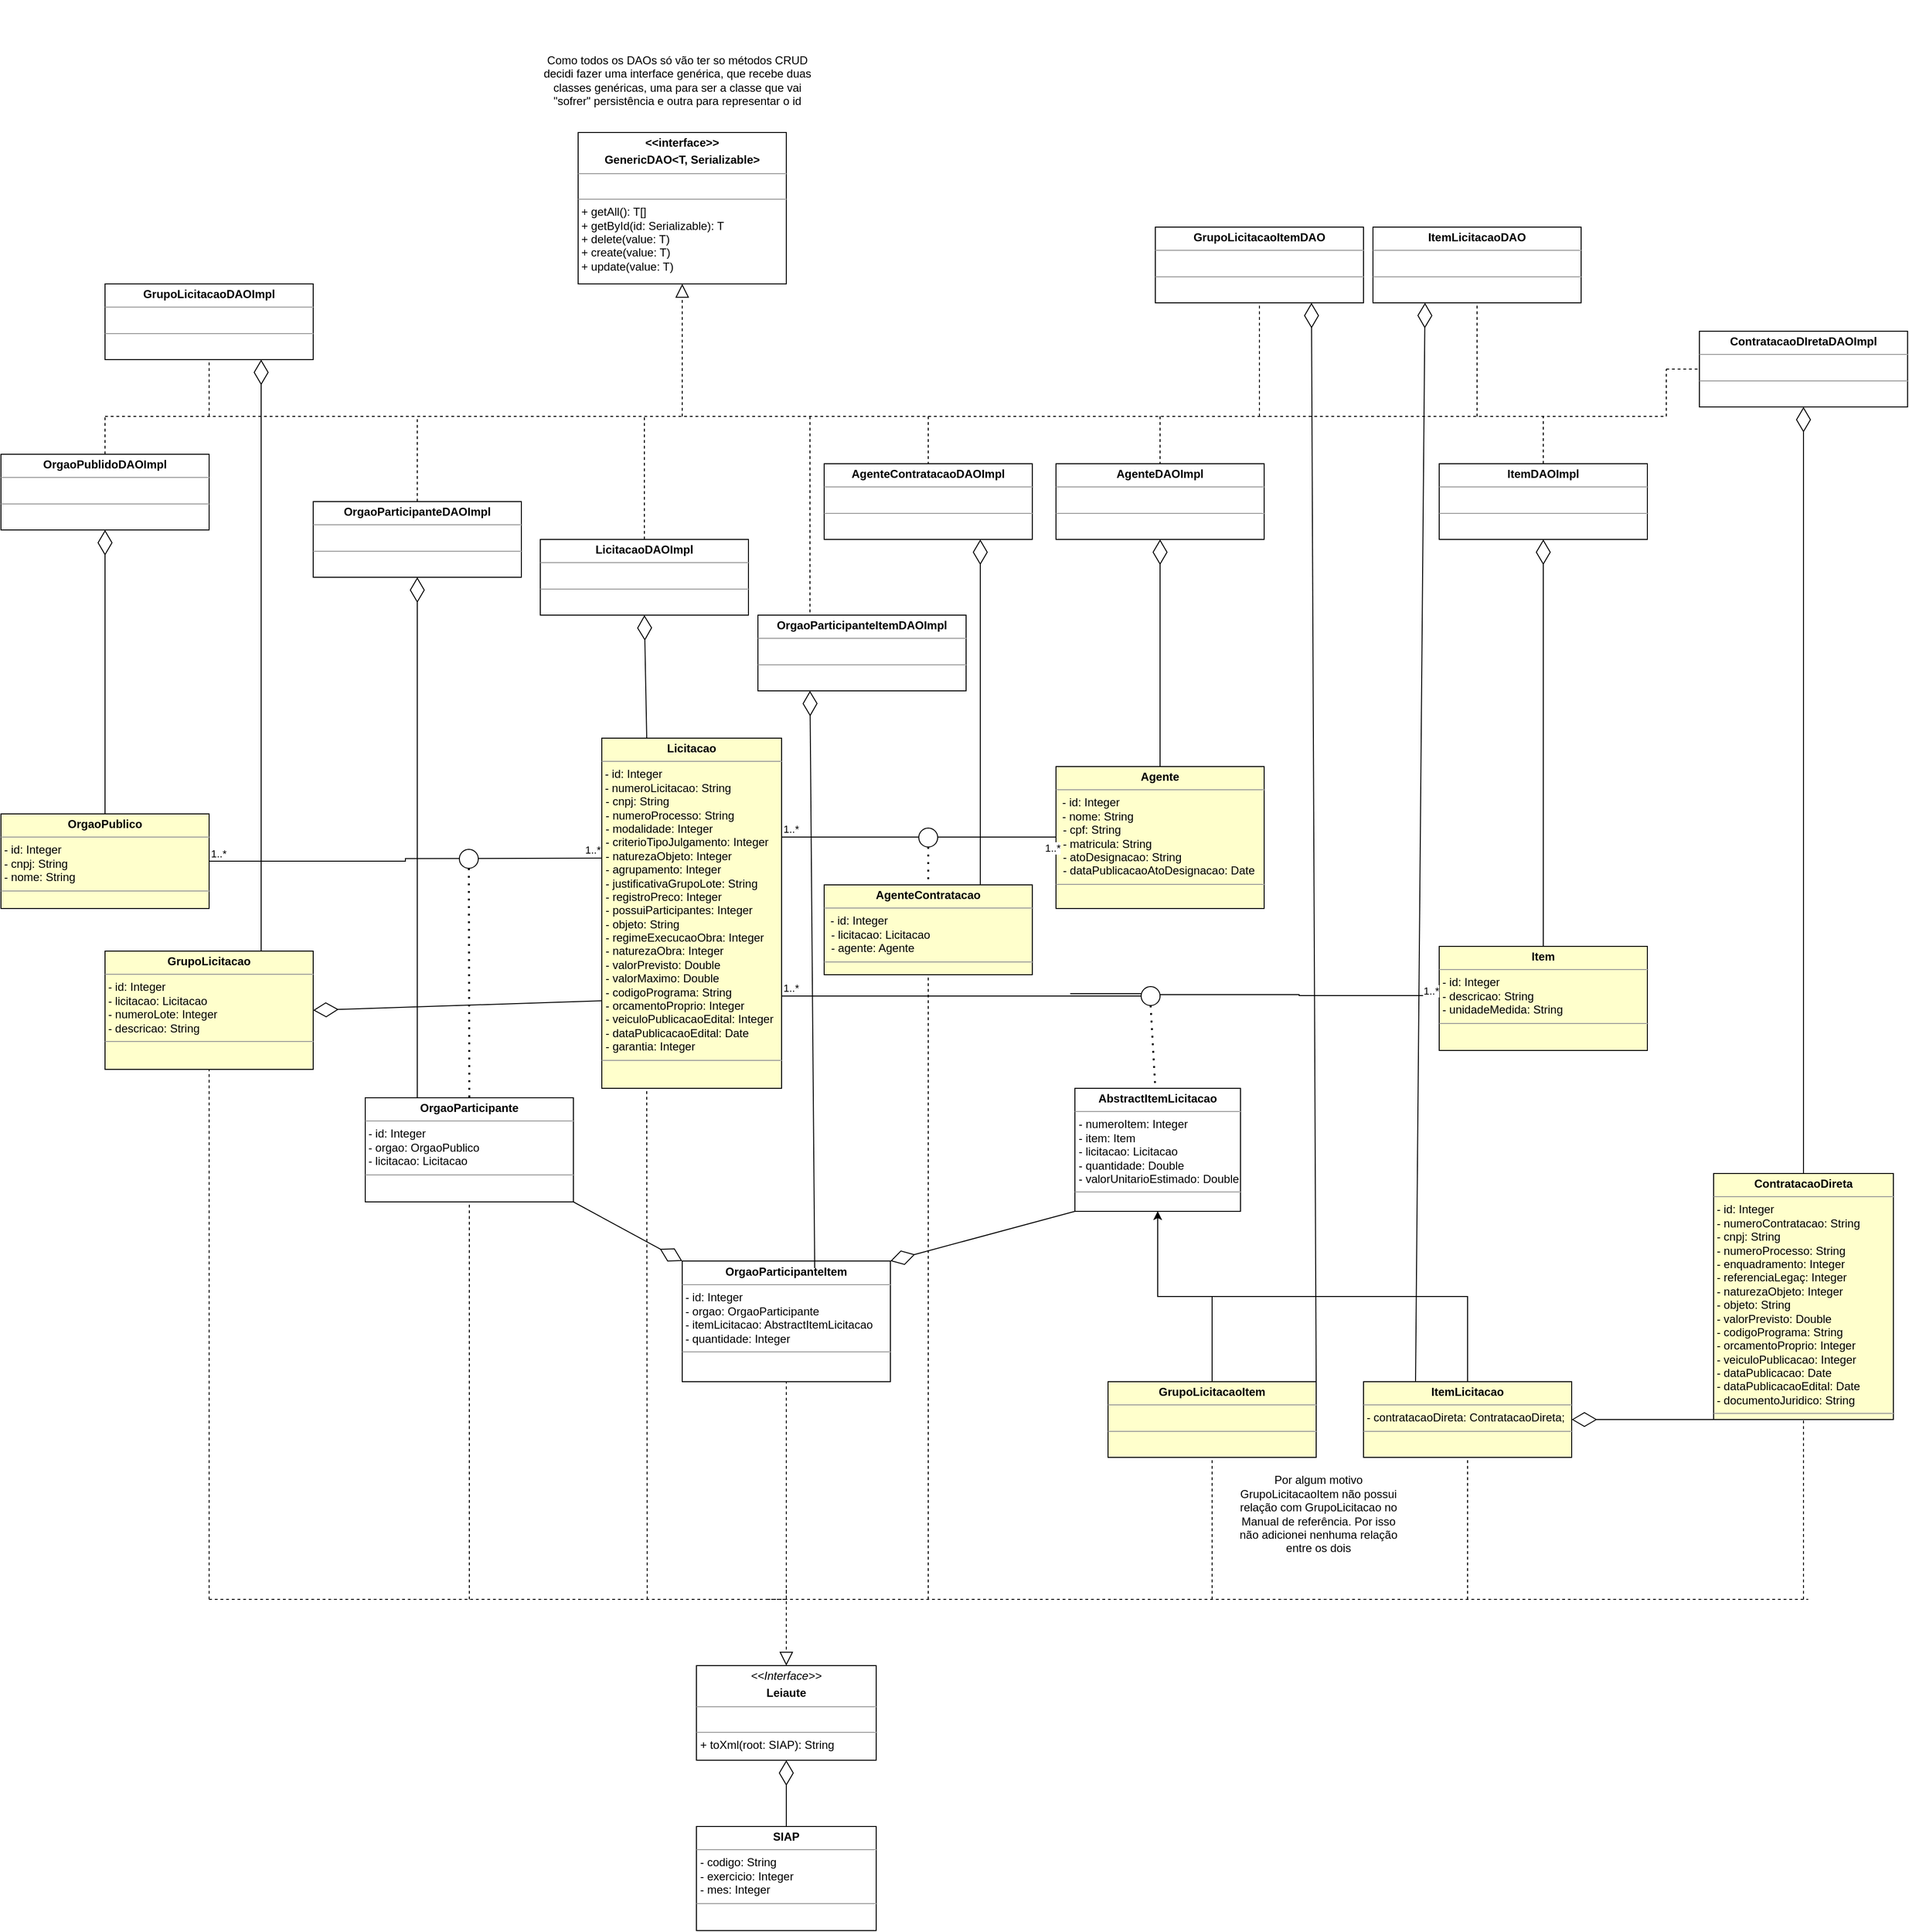 <mxfile version="22.0.0" type="github">
  <diagram id="C5RBs43oDa-KdzZeNtuy" name="Page-1">
    <mxGraphModel dx="1780" dy="660" grid="1" gridSize="10" guides="1" tooltips="1" connect="1" arrows="1" fold="1" page="1" pageScale="1" pageWidth="2339" pageHeight="3300" math="0" shadow="0">
      <root>
        <mxCell id="WIyWlLk6GJQsqaUBKTNV-0" />
        <mxCell id="WIyWlLk6GJQsqaUBKTNV-1" parent="WIyWlLk6GJQsqaUBKTNV-0" />
        <mxCell id="pMRX2iktSqoQI3OCFCf_-0" value="&lt;p style=&quot;margin:0px;margin-top:4px;text-align:center;&quot;&gt;&lt;b&gt;Licitacao&lt;/b&gt;&lt;/p&gt;&lt;hr size=&quot;1&quot;&gt;&lt;div&gt;&lt;div&gt;&amp;nbsp;- id: Integer&lt;br&gt;&lt;/div&gt;&lt;/div&gt;&lt;div&gt;&amp;nbsp;- numeroLicitacao: String&lt;/div&gt;&lt;p style=&quot;margin:0px;margin-left:4px;&quot;&gt;- cnpj: String&lt;br&gt;- numeroProcesso: String&lt;br&gt;- modalidade: Integer&lt;br&gt;- criterioTipoJulgamento: Integer&lt;br&gt;- naturezaObjeto: Integer&lt;br&gt;- agrupamento: Integer&lt;br&gt;- justificativaGrupoLote: String&lt;br&gt;- registroPreco: Integer&lt;br&gt;- possuiParticipantes: Integer&lt;br&gt;- objeto: String&lt;br&gt;- regimeExecucaoObra: Integer&lt;br&gt;- naturezaObra: Integer&lt;br&gt;- valorPrevisto: Double&lt;br&gt;- valorMaximo: Double&lt;br&gt;- codigoPrograma: String&lt;br&gt;- orcamentoProprio: Integer&lt;br&gt;- veiculoPublicacaoEdital: Integer&lt;br&gt;- dataPublicacaoEdital: Date&lt;br&gt;- garantia: Integer&lt;/p&gt;&lt;hr size=&quot;1&quot;&gt;&lt;p style=&quot;margin:0px;margin-left:4px;&quot;&gt;&lt;br&gt;&lt;/p&gt;" style="verticalAlign=top;align=left;overflow=fill;fontSize=12;fontFamily=Helvetica;html=1;whiteSpace=wrap;fillColor=#FFFFCC;" parent="WIyWlLk6GJQsqaUBKTNV-1" vertex="1">
          <mxGeometry x="775" y="1910" width="190" height="370" as="geometry" />
        </mxCell>
        <mxCell id="pMRX2iktSqoQI3OCFCf_-1" value="&lt;p style=&quot;margin:0px;margin-top:4px;text-align:center;&quot;&gt;&lt;b&gt;ContratacaoDireta&lt;/b&gt;&lt;/p&gt;&lt;hr size=&quot;1&quot;&gt;&lt;div&gt;&lt;div&gt;&amp;nbsp;- id: Integer &lt;br&gt;&lt;/div&gt;&lt;div&gt;&amp;nbsp;- numeroContratacao: String&lt;/div&gt;&lt;/div&gt;&amp;nbsp;- cnpj: String&lt;br&gt;&amp;nbsp;- numeroProcesso: String&lt;br&gt;&amp;nbsp;- enquadramento: Integer&lt;br&gt;&amp;nbsp;- referenciaLegaç: Integer&lt;br&gt;&amp;nbsp;- naturezaObjeto: Integer&lt;br&gt;&amp;nbsp;- objeto: String&lt;br&gt;&amp;nbsp;- valorPrevisto: Double&lt;br&gt;&amp;nbsp;- codigoPrograma: String&lt;br&gt;&amp;nbsp;- orcamentoProprio: Integer&lt;br&gt;&amp;nbsp;- veiculoPublicacao: Integer&lt;br&gt;&amp;nbsp;- dataPublicacao: Date&lt;br&gt;&amp;nbsp;- dataPublicacaoEdital: Date&lt;br&gt;&amp;nbsp;- documentoJuridico: String&lt;br&gt;&lt;hr size=&quot;1&quot;&gt;&lt;p style=&quot;margin:0px;margin-left:4px;&quot;&gt;&lt;br&gt;&lt;/p&gt;" style="verticalAlign=top;align=left;overflow=fill;fontSize=12;fontFamily=Helvetica;html=1;whiteSpace=wrap;fillColor=#FFFFCC;" parent="WIyWlLk6GJQsqaUBKTNV-1" vertex="1">
          <mxGeometry x="1950" y="2370" width="190" height="260" as="geometry" />
        </mxCell>
        <mxCell id="pMRX2iktSqoQI3OCFCf_-6" value="&lt;p style=&quot;margin:0px;margin-top:4px;text-align:center;&quot;&gt;&lt;b&gt;Agente&lt;/b&gt;&lt;/p&gt;&lt;hr size=&quot;1&quot;&gt;&lt;div&gt;&amp;nbsp; - id: Integer&lt;br&gt;&lt;/div&gt;&amp;nbsp; - nome: String&lt;p style=&quot;margin:0px;margin-left:4px;&quot;&gt;&amp;nbsp;- cpf: String&lt;br&gt;&amp;nbsp;- matricula: String&lt;br&gt;&amp;nbsp;- atoDesignacao: String&lt;br&gt;&amp;nbsp;- dataPublicacaoAtoDesignacao: Date&lt;/p&gt;&lt;hr size=&quot;1&quot;&gt;&lt;p style=&quot;margin:0px;margin-left:4px;&quot;&gt;&lt;br&gt;&lt;/p&gt;" style="verticalAlign=top;align=left;overflow=fill;fontSize=12;fontFamily=Helvetica;html=1;whiteSpace=wrap;fillColor=#FFFFCC;" parent="WIyWlLk6GJQsqaUBKTNV-1" vertex="1">
          <mxGeometry x="1255" y="1940" width="220" height="150" as="geometry" />
        </mxCell>
        <mxCell id="pMRX2iktSqoQI3OCFCf_-7" value="&lt;p style=&quot;margin:0px;margin-top:4px;text-align:center;&quot;&gt;&lt;b&gt;AgenteContratacao&lt;/b&gt;&lt;/p&gt;&lt;hr size=&quot;1&quot;&gt;&lt;div&gt;&amp;nbsp; - id: Integer&lt;br&gt;&lt;/div&gt;&lt;p style=&quot;margin:0px;margin-left:4px;&quot;&gt;&lt;/p&gt;&lt;p style=&quot;margin:0px;margin-left:4px;&quot;&gt;&amp;nbsp;- licitacao: Licitacao&lt;br&gt;&amp;nbsp;- agente: Agente&lt;br&gt;&lt;/p&gt;&lt;hr size=&quot;1&quot;&gt;&lt;p style=&quot;margin:0px;margin-left:4px;&quot;&gt;&lt;br&gt;&lt;/p&gt;" style="verticalAlign=top;align=left;overflow=fill;fontSize=12;fontFamily=Helvetica;html=1;whiteSpace=wrap;fillColor=#FFFFCC;" parent="WIyWlLk6GJQsqaUBKTNV-1" vertex="1">
          <mxGeometry x="1010" y="2065" width="220" height="95" as="geometry" />
        </mxCell>
        <mxCell id="pMRX2iktSqoQI3OCFCf_-8" value="" style="endArrow=none;html=1;edgeStyle=orthogonalEdgeStyle;rounded=0;exitX=1;exitY=0.5;exitDx=0;exitDy=0;entryX=0;entryY=0.5;entryDx=0;entryDy=0;" parent="WIyWlLk6GJQsqaUBKTNV-1" edge="1">
          <mxGeometry relative="1" as="geometry">
            <mxPoint x="965" y="2014.52" as="sourcePoint" />
            <mxPoint x="1255" y="2014.52" as="targetPoint" />
          </mxGeometry>
        </mxCell>
        <mxCell id="pMRX2iktSqoQI3OCFCf_-9" value="&lt;div&gt;1..*&lt;/div&gt;" style="edgeLabel;resizable=0;html=1;align=left;verticalAlign=bottom;" parent="pMRX2iktSqoQI3OCFCf_-8" connectable="0" vertex="1">
          <mxGeometry x="-1" relative="1" as="geometry" />
        </mxCell>
        <mxCell id="pMRX2iktSqoQI3OCFCf_-10" value="&lt;div&gt;1..*&lt;/div&gt;" style="edgeLabel;resizable=0;html=1;align=right;verticalAlign=bottom;" parent="pMRX2iktSqoQI3OCFCf_-8" connectable="0" vertex="1">
          <mxGeometry x="1" relative="1" as="geometry">
            <mxPoint x="5" y="20" as="offset" />
          </mxGeometry>
        </mxCell>
        <mxCell id="pMRX2iktSqoQI3OCFCf_-12" value="" style="ellipse;whiteSpace=wrap;html=1;aspect=fixed;" parent="WIyWlLk6GJQsqaUBKTNV-1" vertex="1">
          <mxGeometry x="1110" y="2005" width="20" height="20" as="geometry" />
        </mxCell>
        <mxCell id="pMRX2iktSqoQI3OCFCf_-15" value="" style="endArrow=none;dashed=1;html=1;dashPattern=1 3;strokeWidth=2;rounded=0;entryX=0.5;entryY=0;entryDx=0;entryDy=0;" parent="WIyWlLk6GJQsqaUBKTNV-1" source="pMRX2iktSqoQI3OCFCf_-12" target="pMRX2iktSqoQI3OCFCf_-7" edge="1">
          <mxGeometry width="50" height="50" relative="1" as="geometry">
            <mxPoint x="1080" y="2135" as="sourcePoint" />
            <mxPoint x="1130" y="2085" as="targetPoint" />
          </mxGeometry>
        </mxCell>
        <mxCell id="pMRX2iktSqoQI3OCFCf_-49" style="edgeStyle=orthogonalEdgeStyle;rounded=0;orthogonalLoop=1;jettySize=auto;html=1;exitX=0.5;exitY=0;exitDx=0;exitDy=0;entryX=0.5;entryY=1;entryDx=0;entryDy=0;" parent="WIyWlLk6GJQsqaUBKTNV-1" source="pMRX2iktSqoQI3OCFCf_-16" target="pMRX2iktSqoQI3OCFCf_-45" edge="1">
          <mxGeometry relative="1" as="geometry" />
        </mxCell>
        <mxCell id="pMRX2iktSqoQI3OCFCf_-16" value="&lt;p style=&quot;margin:0px;margin-top:4px;text-align:center;&quot;&gt;&lt;b&gt;ItemLicitacao&lt;/b&gt;&lt;/p&gt;&lt;hr size=&quot;1&quot;&gt;&amp;nbsp;- contratacaoDireta: ContratacaoDireta;&lt;hr size=&quot;1&quot;&gt;&lt;p style=&quot;margin:0px;margin-left:4px;&quot;&gt;&lt;br&gt;&lt;/p&gt;" style="verticalAlign=top;align=left;overflow=fill;fontSize=12;fontFamily=Helvetica;html=1;whiteSpace=wrap;fillColor=#FFFFCC;" parent="WIyWlLk6GJQsqaUBKTNV-1" vertex="1">
          <mxGeometry x="1580" y="2590" width="220" height="80" as="geometry" />
        </mxCell>
        <mxCell id="pMRX2iktSqoQI3OCFCf_-19" value="&lt;p style=&quot;margin:0px;margin-top:4px;text-align:center;&quot;&gt;&lt;b&gt;GrupoLicitacao&lt;/b&gt;&lt;/p&gt;&lt;hr size=&quot;1&quot;&gt;&lt;div&gt;&lt;div&gt;&amp;nbsp;- id: Integer&lt;br&gt;&lt;/div&gt;&lt;/div&gt;&lt;div&gt;&amp;nbsp;- licitacao: Licitacao&amp;nbsp;&lt;/div&gt;&lt;div&gt;&amp;nbsp;- numeroLote: Integer&amp;nbsp;&amp;nbsp;&lt;/div&gt;&lt;div&gt;&amp;nbsp;- descricao: String&lt;/div&gt;&lt;hr size=&quot;1&quot;&gt;&lt;p style=&quot;margin:0px;margin-left:4px;&quot;&gt;&lt;br&gt;&lt;/p&gt;" style="verticalAlign=top;align=left;overflow=fill;fontSize=12;fontFamily=Helvetica;html=1;whiteSpace=wrap;fillColor=#FFFFCC;" parent="WIyWlLk6GJQsqaUBKTNV-1" vertex="1">
          <mxGeometry x="250" y="2135" width="220" height="125" as="geometry" />
        </mxCell>
        <mxCell id="pMRX2iktSqoQI3OCFCf_-20" value="" style="endArrow=diamondThin;endFill=0;endSize=24;html=1;rounded=0;exitX=0;exitY=0.75;exitDx=0;exitDy=0;entryX=1;entryY=0.5;entryDx=0;entryDy=0;" parent="WIyWlLk6GJQsqaUBKTNV-1" source="pMRX2iktSqoQI3OCFCf_-0" target="pMRX2iktSqoQI3OCFCf_-19" edge="1">
          <mxGeometry width="160" relative="1" as="geometry">
            <mxPoint x="1125" y="2290" as="sourcePoint" />
            <mxPoint x="1290" y="2415" as="targetPoint" />
          </mxGeometry>
        </mxCell>
        <mxCell id="pMRX2iktSqoQI3OCFCf_-51" style="edgeStyle=orthogonalEdgeStyle;rounded=0;orthogonalLoop=1;jettySize=auto;html=1;exitX=0.5;exitY=0;exitDx=0;exitDy=0;entryX=0.5;entryY=1;entryDx=0;entryDy=0;" parent="WIyWlLk6GJQsqaUBKTNV-1" source="pMRX2iktSqoQI3OCFCf_-22" target="pMRX2iktSqoQI3OCFCf_-45" edge="1">
          <mxGeometry relative="1" as="geometry" />
        </mxCell>
        <mxCell id="pMRX2iktSqoQI3OCFCf_-22" value="&lt;p style=&quot;margin:0px;margin-top:4px;text-align:center;&quot;&gt;&lt;b&gt;GrupoLicitacaoItem&lt;/b&gt;&lt;/p&gt;&lt;hr size=&quot;1&quot;&gt;&lt;div&gt;&lt;br&gt;&lt;/div&gt;&lt;hr size=&quot;1&quot;&gt;" style="verticalAlign=top;align=left;overflow=fill;fontSize=12;fontFamily=Helvetica;html=1;whiteSpace=wrap;fillColor=#FFFFCC;" parent="WIyWlLk6GJQsqaUBKTNV-1" vertex="1">
          <mxGeometry x="1310" y="2590" width="220" height="80" as="geometry" />
        </mxCell>
        <mxCell id="pMRX2iktSqoQI3OCFCf_-24" value="&lt;p style=&quot;margin:0px;margin-top:4px;text-align:center;&quot;&gt;&lt;b&gt;Item&lt;/b&gt;&lt;/p&gt;&lt;hr size=&quot;1&quot;&gt;&lt;div&gt;&amp;nbsp;- id: Integer&lt;br&gt;&lt;/div&gt;&lt;div&gt;&amp;nbsp;- descricao: String&lt;/div&gt;&amp;nbsp;- unidadeMedida: String&lt;hr size=&quot;1&quot;&gt;&lt;p style=&quot;margin:0px;margin-left:4px;&quot;&gt;&lt;br&gt;&lt;/p&gt;" style="verticalAlign=top;align=left;overflow=fill;fontSize=12;fontFamily=Helvetica;html=1;whiteSpace=wrap;fillColor=#FFFFCC;" parent="WIyWlLk6GJQsqaUBKTNV-1" vertex="1">
          <mxGeometry x="1660" y="2130" width="220" height="110" as="geometry" />
        </mxCell>
        <mxCell id="pMRX2iktSqoQI3OCFCf_-31" value="&lt;p style=&quot;margin:0px;margin-top:4px;text-align:center;&quot;&gt;&lt;b&gt;OrgaoPublico&lt;/b&gt;&lt;br&gt;&lt;/p&gt;&lt;hr size=&quot;1&quot;&gt;&lt;div&gt;&lt;div&gt;&amp;nbsp;- id: Integer&lt;br&gt;&lt;/div&gt;&lt;/div&gt;&lt;div&gt;&amp;nbsp;- cnpj: String&lt;/div&gt;&lt;div&gt;&amp;nbsp;- nome: String&lt;br&gt;&lt;/div&gt;&lt;hr size=&quot;1&quot;&gt;&lt;p style=&quot;margin:0px;margin-left:4px;&quot;&gt;&lt;br&gt;&lt;/p&gt;" style="verticalAlign=top;align=left;overflow=fill;fontSize=12;fontFamily=Helvetica;html=1;whiteSpace=wrap;fillColor=#FFFFCC;" parent="WIyWlLk6GJQsqaUBKTNV-1" vertex="1">
          <mxGeometry x="140" y="1990" width="220" height="100" as="geometry" />
        </mxCell>
        <mxCell id="pMRX2iktSqoQI3OCFCf_-32" value="" style="endArrow=none;html=1;edgeStyle=orthogonalEdgeStyle;rounded=0;entryX=0.002;entryY=0.198;entryDx=0;entryDy=0;entryPerimeter=0;" parent="WIyWlLk6GJQsqaUBKTNV-1" source="pMRX2iktSqoQI3OCFCf_-31" edge="1">
          <mxGeometry relative="1" as="geometry">
            <mxPoint x="484.48" y="2037.5" as="sourcePoint" />
            <mxPoint x="774.86" y="2036.8" as="targetPoint" />
          </mxGeometry>
        </mxCell>
        <mxCell id="pMRX2iktSqoQI3OCFCf_-33" value="&lt;div&gt;1..*&lt;/div&gt;" style="edgeLabel;resizable=0;html=1;align=left;verticalAlign=bottom;" parent="pMRX2iktSqoQI3OCFCf_-32" connectable="0" vertex="1">
          <mxGeometry x="-1" relative="1" as="geometry" />
        </mxCell>
        <mxCell id="pMRX2iktSqoQI3OCFCf_-34" value="&lt;div&gt;1..*&lt;/div&gt;" style="edgeLabel;resizable=0;html=1;align=right;verticalAlign=bottom;" parent="pMRX2iktSqoQI3OCFCf_-32" connectable="0" vertex="1">
          <mxGeometry x="1" relative="1" as="geometry" />
        </mxCell>
        <mxCell id="pMRX2iktSqoQI3OCFCf_-35" value="" style="ellipse;whiteSpace=wrap;html=1;aspect=fixed;" parent="WIyWlLk6GJQsqaUBKTNV-1" vertex="1">
          <mxGeometry x="624.48" y="2027.5" width="20" height="20" as="geometry" />
        </mxCell>
        <mxCell id="pMRX2iktSqoQI3OCFCf_-36" value="" style="endArrow=none;dashed=1;html=1;dashPattern=1 3;strokeWidth=2;rounded=0;entryX=0.5;entryY=0;entryDx=0;entryDy=0;" parent="WIyWlLk6GJQsqaUBKTNV-1" source="pMRX2iktSqoQI3OCFCf_-35" target="pMRX2iktSqoQI3OCFCf_-37" edge="1">
          <mxGeometry width="50" height="50" relative="1" as="geometry">
            <mxPoint x="595" y="2010" as="sourcePoint" />
            <mxPoint x="635" y="2050" as="targetPoint" />
          </mxGeometry>
        </mxCell>
        <mxCell id="pMRX2iktSqoQI3OCFCf_-37" value="&lt;p style=&quot;margin:0px;margin-top:4px;text-align:center;&quot;&gt;&lt;b&gt;OrgaoParticipante&lt;/b&gt;&lt;br&gt;&lt;/p&gt;&lt;hr size=&quot;1&quot;&gt;&lt;div&gt;&lt;div&gt;&amp;nbsp;- id: Integer&lt;br&gt;&lt;/div&gt;&lt;/div&gt;&lt;div&gt;&amp;nbsp;- orgao: OrgaoPublico&lt;/div&gt;&lt;div&gt;&amp;nbsp;- licitacao: Licitacao&lt;br&gt;&lt;/div&gt;&lt;hr size=&quot;1&quot;&gt;&lt;p style=&quot;margin:0px;margin-left:4px;&quot;&gt;&lt;br&gt;&lt;/p&gt;" style="verticalAlign=top;align=left;overflow=fill;fontSize=12;fontFamily=Helvetica;html=1;whiteSpace=wrap;" parent="WIyWlLk6GJQsqaUBKTNV-1" vertex="1">
          <mxGeometry x="525" y="2290" width="220" height="110" as="geometry" />
        </mxCell>
        <mxCell id="pMRX2iktSqoQI3OCFCf_-38" value="&lt;p style=&quot;margin:0px;margin-top:4px;text-align:center;&quot;&gt;&lt;b&gt;OrgaoParticipanteItem&lt;/b&gt;&lt;br&gt;&lt;/p&gt;&lt;hr size=&quot;1&quot;&gt;&lt;div&gt;&lt;div&gt;&amp;nbsp;- id: Integer&lt;br&gt;&lt;/div&gt;&lt;/div&gt;&lt;div&gt;&amp;nbsp;- orgao: OrgaoParticipante&lt;br&gt;&lt;/div&gt;&lt;div&gt;&amp;nbsp;- itemLicitacao: AbstractItemLicitacao&lt;/div&gt;&lt;div&gt;&amp;nbsp;- quantidade: Integer&lt;br&gt;&lt;/div&gt;&lt;hr size=&quot;1&quot;&gt;&lt;p style=&quot;margin:0px;margin-left:4px;&quot;&gt;&lt;br&gt;&lt;/p&gt;" style="verticalAlign=top;align=left;overflow=fill;fontSize=12;fontFamily=Helvetica;html=1;whiteSpace=wrap;" parent="WIyWlLk6GJQsqaUBKTNV-1" vertex="1">
          <mxGeometry x="860" y="2462.5" width="220" height="127.5" as="geometry" />
        </mxCell>
        <mxCell id="pMRX2iktSqoQI3OCFCf_-45" value="&lt;p style=&quot;margin:0px;margin-top:4px;text-align:center;&quot;&gt;&lt;b&gt;AbstractItemLicitacao&lt;/b&gt;&lt;br&gt;&lt;/p&gt;&lt;hr size=&quot;1&quot;&gt;&lt;p style=&quot;margin:0px;margin-left:4px;&quot;&gt;- numeroItem: Integer&lt;/p&gt;&lt;p style=&quot;margin:0px;margin-left:4px;&quot;&gt;- item: Item&lt;/p&gt;&lt;p style=&quot;margin:0px;margin-left:4px;&quot;&gt;- licitacao: Licitacao&lt;/p&gt;&lt;p style=&quot;margin:0px;margin-left:4px;&quot;&gt;- quantidade: Double&lt;br&gt;&lt;/p&gt;&lt;p style=&quot;margin:0px;margin-left:4px;&quot;&gt;- valorUnitarioEstimado: Double&lt;br&gt;&lt;/p&gt;&lt;hr size=&quot;1&quot;&gt;&lt;p style=&quot;margin:0px;margin-left:4px;&quot;&gt;&lt;br&gt;&lt;/p&gt;" style="verticalAlign=top;align=left;overflow=fill;fontSize=12;fontFamily=Helvetica;html=1;whiteSpace=wrap;" parent="WIyWlLk6GJQsqaUBKTNV-1" vertex="1">
          <mxGeometry x="1275" y="2280" width="175" height="130" as="geometry" />
        </mxCell>
        <mxCell id="pMRX2iktSqoQI3OCFCf_-52" value="" style="endArrow=diamondThin;endFill=0;endSize=24;html=1;rounded=0;exitX=0;exitY=1;exitDx=0;exitDy=0;entryX=1;entryY=0.5;entryDx=0;entryDy=0;" parent="WIyWlLk6GJQsqaUBKTNV-1" source="pMRX2iktSqoQI3OCFCf_-1" target="pMRX2iktSqoQI3OCFCf_-16" edge="1">
          <mxGeometry width="160" relative="1" as="geometry">
            <mxPoint x="975" y="2290" as="sourcePoint" />
            <mxPoint x="1360" y="2390" as="targetPoint" />
          </mxGeometry>
        </mxCell>
        <mxCell id="pMRX2iktSqoQI3OCFCf_-56" value="Por algum motivo GrupoLicitacaoItem não possui relação com GrupoLicitacao no Manual de referência. Por isso não adicionei nenhuma relação entre os dois" style="text;html=1;strokeColor=none;fillColor=none;align=center;verticalAlign=middle;whiteSpace=wrap;rounded=0;" parent="WIyWlLk6GJQsqaUBKTNV-1" vertex="1">
          <mxGeometry x="1440" y="2690" width="185" height="80" as="geometry" />
        </mxCell>
        <mxCell id="pMRX2iktSqoQI3OCFCf_-58" value="" style="endArrow=none;html=1;edgeStyle=orthogonalEdgeStyle;rounded=0;entryX=0;entryY=0.5;entryDx=0;entryDy=0;" parent="WIyWlLk6GJQsqaUBKTNV-1" target="pMRX2iktSqoQI3OCFCf_-24" edge="1">
          <mxGeometry relative="1" as="geometry">
            <mxPoint x="1360" y="2181" as="sourcePoint" />
            <mxPoint x="1655" y="2183.75" as="targetPoint" />
            <Array as="points">
              <mxPoint x="1512" y="2181" />
              <mxPoint x="1512" y="2182" />
            </Array>
          </mxGeometry>
        </mxCell>
        <mxCell id="pMRX2iktSqoQI3OCFCf_-60" value="&lt;div&gt;1..*&lt;/div&gt;" style="edgeLabel;resizable=0;html=1;align=right;verticalAlign=bottom;" parent="pMRX2iktSqoQI3OCFCf_-58" connectable="0" vertex="1">
          <mxGeometry x="1" relative="1" as="geometry" />
        </mxCell>
        <mxCell id="pMRX2iktSqoQI3OCFCf_-62" value="" style="endArrow=none;dashed=1;html=1;dashPattern=1 3;strokeWidth=2;rounded=0;entryX=0.5;entryY=0;entryDx=0;entryDy=0;exitX=0.5;exitY=1;exitDx=0;exitDy=0;" parent="WIyWlLk6GJQsqaUBKTNV-1" source="pMRX2iktSqoQI3OCFCf_-61" edge="1">
          <mxGeometry width="50" height="50" relative="1" as="geometry">
            <mxPoint x="1360" y="2190" as="sourcePoint" />
            <mxPoint x="1360" y="2280" as="targetPoint" />
          </mxGeometry>
        </mxCell>
        <mxCell id="pMRX2iktSqoQI3OCFCf_-63" value="" style="endArrow=none;html=1;edgeStyle=orthogonalEdgeStyle;rounded=0;exitX=1;exitY=0.75;exitDx=0;exitDy=0;" parent="WIyWlLk6GJQsqaUBKTNV-1" edge="1">
          <mxGeometry relative="1" as="geometry">
            <mxPoint x="965" y="2182.48" as="sourcePoint" />
            <mxPoint x="1270" y="2180" as="targetPoint" />
            <Array as="points">
              <mxPoint x="1360" y="2182" />
              <mxPoint x="1360" y="2180" />
            </Array>
          </mxGeometry>
        </mxCell>
        <mxCell id="pMRX2iktSqoQI3OCFCf_-64" value="&lt;div&gt;1..*&lt;/div&gt;" style="edgeLabel;resizable=0;html=1;align=left;verticalAlign=bottom;" parent="pMRX2iktSqoQI3OCFCf_-63" connectable="0" vertex="1">
          <mxGeometry x="-1" relative="1" as="geometry" />
        </mxCell>
        <mxCell id="pMRX2iktSqoQI3OCFCf_-66" value="" style="endArrow=diamondThin;endFill=0;endSize=24;html=1;rounded=0;exitX=0;exitY=1;exitDx=0;exitDy=0;entryX=1;entryY=0;entryDx=0;entryDy=0;" parent="WIyWlLk6GJQsqaUBKTNV-1" source="pMRX2iktSqoQI3OCFCf_-45" target="pMRX2iktSqoQI3OCFCf_-38" edge="1">
          <mxGeometry width="160" relative="1" as="geometry">
            <mxPoint x="1150" y="2425" as="sourcePoint" />
            <mxPoint x="1070" y="2485" as="targetPoint" />
          </mxGeometry>
        </mxCell>
        <mxCell id="pMRX2iktSqoQI3OCFCf_-67" value="" style="endArrow=diamondThin;endFill=0;endSize=24;html=1;rounded=0;exitX=1;exitY=1;exitDx=0;exitDy=0;entryX=0;entryY=0;entryDx=0;entryDy=0;" parent="WIyWlLk6GJQsqaUBKTNV-1" source="pMRX2iktSqoQI3OCFCf_-37" target="pMRX2iktSqoQI3OCFCf_-38" edge="1">
          <mxGeometry width="160" relative="1" as="geometry">
            <mxPoint x="1840" y="2580" as="sourcePoint" />
            <mxPoint x="1760" y="2640" as="targetPoint" />
          </mxGeometry>
        </mxCell>
        <mxCell id="dW7XB2EOjEEVIKZ2SlPr-0" value="&lt;p style=&quot;margin:0px;margin-top:4px;text-align:center;&quot;&gt;&lt;b&gt;&amp;lt;&amp;lt;interface&amp;gt;&amp;gt;&lt;br&gt;&lt;/b&gt;&lt;/p&gt;&lt;p style=&quot;margin:0px;margin-top:4px;text-align:center;&quot;&gt;&lt;b&gt;GenericDAO&amp;lt;T, Serializable&amp;gt;&lt;/b&gt;&lt;/p&gt;&lt;hr size=&quot;1&quot;&gt;&lt;br&gt;&lt;hr size=&quot;1&quot;&gt;&lt;div&gt;&amp;nbsp;+ getAll(): T[]&lt;/div&gt;&lt;div&gt;&amp;nbsp;+ getById(id: Serializable): T&lt;br&gt;&lt;/div&gt;&lt;div&gt;&amp;nbsp;+ delete(value: T)&lt;/div&gt;&lt;div&gt;&amp;nbsp;+ create(value: T)&lt;/div&gt;&amp;nbsp;+ update(value: T)&lt;p style=&quot;margin:0px;margin-left:4px;&quot;&gt;&lt;/p&gt;" style="verticalAlign=top;align=left;overflow=fill;fontSize=12;fontFamily=Helvetica;html=1;whiteSpace=wrap;" parent="WIyWlLk6GJQsqaUBKTNV-1" vertex="1">
          <mxGeometry x="750" y="1270" width="220" height="160" as="geometry" />
        </mxCell>
        <mxCell id="dW7XB2EOjEEVIKZ2SlPr-8" value="&lt;p style=&quot;margin:0px;margin-top:4px;text-align:center;&quot;&gt;&lt;b&gt;LicitacaoDAOImpl&lt;/b&gt;&lt;/p&gt;&lt;hr size=&quot;1&quot;&gt;&lt;br&gt;&lt;hr size=&quot;1&quot;&gt;&lt;br&gt;&lt;p style=&quot;margin:0px;margin-left:4px;&quot;&gt;&lt;/p&gt;" style="verticalAlign=top;align=left;overflow=fill;fontSize=12;fontFamily=Helvetica;html=1;whiteSpace=wrap;" parent="WIyWlLk6GJQsqaUBKTNV-1" vertex="1">
          <mxGeometry x="710" y="1700" width="220" height="80" as="geometry" />
        </mxCell>
        <mxCell id="dW7XB2EOjEEVIKZ2SlPr-11" value="" style="endArrow=diamondThin;endFill=0;endSize=24;html=1;rounded=0;exitX=0.25;exitY=0;exitDx=0;exitDy=0;entryX=0.5;entryY=1;entryDx=0;entryDy=0;" parent="WIyWlLk6GJQsqaUBKTNV-1" source="pMRX2iktSqoQI3OCFCf_-0" target="dW7XB2EOjEEVIKZ2SlPr-8" edge="1">
          <mxGeometry width="160" relative="1" as="geometry">
            <mxPoint x="1010" y="1830" as="sourcePoint" />
            <mxPoint x="1100" y="1870" as="targetPoint" />
          </mxGeometry>
        </mxCell>
        <mxCell id="dW7XB2EOjEEVIKZ2SlPr-15" value="&lt;p style=&quot;margin:0px;margin-top:4px;text-align:center;&quot;&gt;&lt;b&gt;AgenteContratacaoDAOImpl&lt;/b&gt;&lt;br&gt;&lt;/p&gt;&lt;hr size=&quot;1&quot;&gt;&lt;br&gt;&lt;hr size=&quot;1&quot;&gt;&lt;br&gt;&lt;p style=&quot;margin:0px;margin-left:4px;&quot;&gt;&lt;/p&gt;" style="verticalAlign=top;align=left;overflow=fill;fontSize=12;fontFamily=Helvetica;html=1;whiteSpace=wrap;" parent="WIyWlLk6GJQsqaUBKTNV-1" vertex="1">
          <mxGeometry x="1010" y="1620" width="220" height="80" as="geometry" />
        </mxCell>
        <mxCell id="dW7XB2EOjEEVIKZ2SlPr-17" value="" style="endArrow=diamondThin;endFill=0;endSize=24;html=1;rounded=0;exitX=0.75;exitY=0;exitDx=0;exitDy=0;entryX=0.75;entryY=1;entryDx=0;entryDy=0;" parent="WIyWlLk6GJQsqaUBKTNV-1" source="pMRX2iktSqoQI3OCFCf_-7" target="dW7XB2EOjEEVIKZ2SlPr-15" edge="1">
          <mxGeometry width="160" relative="1" as="geometry">
            <mxPoint x="1170" y="1970" as="sourcePoint" />
            <mxPoint x="1170" y="1900" as="targetPoint" />
          </mxGeometry>
        </mxCell>
        <mxCell id="dW7XB2EOjEEVIKZ2SlPr-18" value="&lt;p style=&quot;margin:0px;margin-top:4px;text-align:center;&quot;&gt;&lt;b&gt;AgenteDAOImpl&lt;/b&gt;&lt;br&gt;&lt;/p&gt;&lt;hr size=&quot;1&quot;&gt;&lt;br&gt;&lt;hr size=&quot;1&quot;&gt;&lt;br&gt;&lt;p style=&quot;margin:0px;margin-left:4px;&quot;&gt;&lt;/p&gt;" style="verticalAlign=top;align=left;overflow=fill;fontSize=12;fontFamily=Helvetica;html=1;whiteSpace=wrap;" parent="WIyWlLk6GJQsqaUBKTNV-1" vertex="1">
          <mxGeometry x="1255" y="1620" width="220" height="80" as="geometry" />
        </mxCell>
        <mxCell id="dW7XB2EOjEEVIKZ2SlPr-19" value="" style="endArrow=diamondThin;endFill=0;endSize=24;html=1;rounded=0;exitX=0.5;exitY=0;exitDx=0;exitDy=0;entryX=0.5;entryY=1;entryDx=0;entryDy=0;" parent="WIyWlLk6GJQsqaUBKTNV-1" source="pMRX2iktSqoQI3OCFCf_-6" target="dW7XB2EOjEEVIKZ2SlPr-18" edge="1">
          <mxGeometry width="160" relative="1" as="geometry">
            <mxPoint x="1390" y="1920" as="sourcePoint" />
            <mxPoint x="1390" y="1850" as="targetPoint" />
          </mxGeometry>
        </mxCell>
        <mxCell id="dW7XB2EOjEEVIKZ2SlPr-21" value="&lt;p style=&quot;margin:0px;margin-top:4px;text-align:center;&quot;&gt;&lt;b&gt;ItemDAOImpl&lt;/b&gt;&lt;/p&gt;&lt;hr size=&quot;1&quot;&gt;&lt;br&gt;&lt;hr size=&quot;1&quot;&gt;&lt;p style=&quot;margin:0px;margin-left:4px;&quot;&gt;&lt;br&gt;&lt;/p&gt;" style="verticalAlign=top;align=left;overflow=fill;fontSize=12;fontFamily=Helvetica;html=1;whiteSpace=wrap;" parent="WIyWlLk6GJQsqaUBKTNV-1" vertex="1">
          <mxGeometry x="1660" y="1620" width="220" height="80" as="geometry" />
        </mxCell>
        <mxCell id="dW7XB2EOjEEVIKZ2SlPr-22" value="" style="endArrow=diamondThin;endFill=0;endSize=24;html=1;rounded=0;exitX=0.5;exitY=0;exitDx=0;exitDy=0;entryX=0.5;entryY=1;entryDx=0;entryDy=0;" parent="WIyWlLk6GJQsqaUBKTNV-1" source="pMRX2iktSqoQI3OCFCf_-24" target="dW7XB2EOjEEVIKZ2SlPr-21" edge="1">
          <mxGeometry width="160" relative="1" as="geometry">
            <mxPoint x="1669.23" y="2010" as="sourcePoint" />
            <mxPoint x="1669.23" y="1910" as="targetPoint" />
          </mxGeometry>
        </mxCell>
        <mxCell id="dW7XB2EOjEEVIKZ2SlPr-24" value="&lt;p style=&quot;margin:0px;margin-top:4px;text-align:center;&quot;&gt;&lt;b&gt;ContratacaoDIretaDAOImpl&lt;/b&gt;&lt;/p&gt;&lt;hr size=&quot;1&quot;&gt;&lt;br&gt;&lt;hr size=&quot;1&quot;&gt;&lt;p style=&quot;margin:0px;margin-left:4px;&quot;&gt;&lt;br&gt;&lt;/p&gt;" style="verticalAlign=top;align=left;overflow=fill;fontSize=12;fontFamily=Helvetica;html=1;whiteSpace=wrap;" parent="WIyWlLk6GJQsqaUBKTNV-1" vertex="1">
          <mxGeometry x="1935" y="1480" width="220" height="80" as="geometry" />
        </mxCell>
        <mxCell id="dW7XB2EOjEEVIKZ2SlPr-25" value="" style="endArrow=diamondThin;endFill=0;endSize=24;html=1;rounded=0;exitX=0.5;exitY=0;exitDx=0;exitDy=0;entryX=0.5;entryY=1;entryDx=0;entryDy=0;" parent="WIyWlLk6GJQsqaUBKTNV-1" source="pMRX2iktSqoQI3OCFCf_-1" target="dW7XB2EOjEEVIKZ2SlPr-24" edge="1">
          <mxGeometry width="160" relative="1" as="geometry">
            <mxPoint x="1920" y="2047.5" as="sourcePoint" />
            <mxPoint x="1920" y="1742.5" as="targetPoint" />
          </mxGeometry>
        </mxCell>
        <mxCell id="dW7XB2EOjEEVIKZ2SlPr-28" value="&lt;p style=&quot;margin:0px;margin-top:4px;text-align:center;&quot;&gt;&lt;b&gt;OrgaoPublidoDAOImpl&lt;/b&gt;&lt;/p&gt;&lt;hr size=&quot;1&quot;&gt;&lt;br&gt;&lt;hr size=&quot;1&quot;&gt;&lt;br&gt;&lt;p style=&quot;margin:0px;margin-left:4px;&quot;&gt;&lt;/p&gt;" style="verticalAlign=top;align=left;overflow=fill;fontSize=12;fontFamily=Helvetica;html=1;whiteSpace=wrap;" parent="WIyWlLk6GJQsqaUBKTNV-1" vertex="1">
          <mxGeometry x="140" y="1610" width="220" height="80" as="geometry" />
        </mxCell>
        <mxCell id="dW7XB2EOjEEVIKZ2SlPr-29" value="" style="endArrow=diamondThin;endFill=0;endSize=24;html=1;rounded=0;exitX=0.5;exitY=0;exitDx=0;exitDy=0;entryX=0.5;entryY=1;entryDx=0;entryDy=0;" parent="WIyWlLk6GJQsqaUBKTNV-1" source="pMRX2iktSqoQI3OCFCf_-31" target="dW7XB2EOjEEVIKZ2SlPr-28" edge="1">
          <mxGeometry width="160" relative="1" as="geometry">
            <mxPoint x="280" y="1920" as="sourcePoint" />
            <mxPoint x="280" y="1850" as="targetPoint" />
          </mxGeometry>
        </mxCell>
        <mxCell id="dW7XB2EOjEEVIKZ2SlPr-31" value="&lt;p style=&quot;margin:0px;margin-top:4px;text-align:center;&quot;&gt;&lt;b&gt;GrupoLicitacaoDAOImpl&lt;/b&gt;&lt;/p&gt;&lt;hr size=&quot;1&quot;&gt;&lt;div&gt;&amp;nbsp;&lt;br&gt;&lt;/div&gt;&lt;hr size=&quot;1&quot;&gt;&lt;p style=&quot;margin:0px;margin-left:4px;&quot;&gt;&lt;br&gt;&lt;/p&gt;" style="verticalAlign=top;align=left;overflow=fill;fontSize=12;fontFamily=Helvetica;html=1;whiteSpace=wrap;" parent="WIyWlLk6GJQsqaUBKTNV-1" vertex="1">
          <mxGeometry x="250" y="1430" width="220" height="80" as="geometry" />
        </mxCell>
        <mxCell id="dW7XB2EOjEEVIKZ2SlPr-33" value="" style="endArrow=diamondThin;endFill=0;endSize=24;html=1;rounded=0;exitX=0.75;exitY=0;exitDx=0;exitDy=0;entryX=0.75;entryY=1;entryDx=0;entryDy=0;" parent="WIyWlLk6GJQsqaUBKTNV-1" source="pMRX2iktSqoQI3OCFCf_-19" target="dW7XB2EOjEEVIKZ2SlPr-31" edge="1">
          <mxGeometry width="160" relative="1" as="geometry">
            <mxPoint x="260" y="2000" as="sourcePoint" />
            <mxPoint x="260" y="1840" as="targetPoint" />
          </mxGeometry>
        </mxCell>
        <mxCell id="dW7XB2EOjEEVIKZ2SlPr-34" value="&lt;p style=&quot;margin:0px;margin-top:4px;text-align:center;&quot;&gt;&lt;b&gt;OrgaoParticipanteDAOImpl&lt;/b&gt;&lt;br&gt;&lt;/p&gt;&lt;hr size=&quot;1&quot;&gt;&lt;div&gt;&amp;nbsp;&lt;/div&gt;&lt;hr size=&quot;1&quot;&gt;&lt;p style=&quot;margin:0px;margin-left:4px;&quot;&gt;&lt;br&gt;&lt;/p&gt;" style="verticalAlign=top;align=left;overflow=fill;fontSize=12;fontFamily=Helvetica;html=1;whiteSpace=wrap;" parent="WIyWlLk6GJQsqaUBKTNV-1" vertex="1">
          <mxGeometry x="470" y="1660" width="220" height="80" as="geometry" />
        </mxCell>
        <mxCell id="dW7XB2EOjEEVIKZ2SlPr-36" value="" style="endArrow=diamondThin;endFill=0;endSize=24;html=1;rounded=0;exitX=0.25;exitY=0;exitDx=0;exitDy=0;entryX=0.5;entryY=1;entryDx=0;entryDy=0;" parent="WIyWlLk6GJQsqaUBKTNV-1" source="pMRX2iktSqoQI3OCFCf_-37" target="dW7XB2EOjEEVIKZ2SlPr-34" edge="1">
          <mxGeometry width="160" relative="1" as="geometry">
            <mxPoint x="450" y="1980" as="sourcePoint" />
            <mxPoint x="450" y="1820" as="targetPoint" />
          </mxGeometry>
        </mxCell>
        <mxCell id="dW7XB2EOjEEVIKZ2SlPr-37" value="&lt;p style=&quot;margin:0px;margin-top:4px;text-align:center;&quot;&gt;&lt;b&gt;OrgaoParticipanteItemDAOImpl&lt;/b&gt;&lt;br&gt;&lt;/p&gt;&lt;hr size=&quot;1&quot;&gt;&lt;br&gt;&lt;hr size=&quot;1&quot;&gt;&lt;br&gt;&lt;p style=&quot;margin:0px;margin-left:4px;&quot;&gt;&lt;/p&gt;" style="verticalAlign=top;align=left;overflow=fill;fontSize=12;fontFamily=Helvetica;html=1;whiteSpace=wrap;" parent="WIyWlLk6GJQsqaUBKTNV-1" vertex="1">
          <mxGeometry x="940" y="1780" width="220" height="80" as="geometry" />
        </mxCell>
        <mxCell id="dW7XB2EOjEEVIKZ2SlPr-39" value="" style="endArrow=diamondThin;endFill=0;endSize=24;html=1;rounded=0;entryX=0.25;entryY=1;entryDx=0;entryDy=0;" parent="WIyWlLk6GJQsqaUBKTNV-1" target="dW7XB2EOjEEVIKZ2SlPr-37" edge="1">
          <mxGeometry width="160" relative="1" as="geometry">
            <mxPoint x="1000" y="2470" as="sourcePoint" />
            <mxPoint x="1000" y="1875" as="targetPoint" />
          </mxGeometry>
        </mxCell>
        <mxCell id="dW7XB2EOjEEVIKZ2SlPr-40" value="&lt;p style=&quot;margin:0px;margin-top:4px;text-align:center;&quot;&gt;&lt;i&gt;&amp;lt;&amp;lt;Interface&amp;gt;&amp;gt;&lt;/i&gt;&lt;/p&gt;&lt;p style=&quot;margin:0px;margin-top:4px;text-align:center;&quot;&gt;&lt;b&gt;Leiaute&lt;/b&gt;&lt;br&gt;&lt;/p&gt;&lt;hr size=&quot;1&quot;&gt;&lt;p style=&quot;margin:0px;margin-left:4px;&quot;&gt;&lt;br&gt;&lt;/p&gt;&lt;hr size=&quot;1&quot;&gt;&lt;p style=&quot;margin:0px;margin-left:4px;&quot;&gt;+ toXml(root: SIAP): String&lt;br&gt;&lt;/p&gt;" style="verticalAlign=top;align=left;overflow=fill;fontSize=12;fontFamily=Helvetica;html=1;whiteSpace=wrap;" parent="WIyWlLk6GJQsqaUBKTNV-1" vertex="1">
          <mxGeometry x="875" y="2890" width="190" height="100" as="geometry" />
        </mxCell>
        <mxCell id="dW7XB2EOjEEVIKZ2SlPr-43" value="" style="endArrow=none;dashed=1;html=1;rounded=0;" parent="WIyWlLk6GJQsqaUBKTNV-1" edge="1">
          <mxGeometry width="50" height="50" relative="1" as="geometry">
            <mxPoint x="950" y="2820" as="sourcePoint" />
            <mxPoint x="2050" y="2820" as="targetPoint" />
          </mxGeometry>
        </mxCell>
        <mxCell id="dW7XB2EOjEEVIKZ2SlPr-45" value="" style="endArrow=none;dashed=1;html=1;rounded=0;entryX=0.5;entryY=1;entryDx=0;entryDy=0;" parent="WIyWlLk6GJQsqaUBKTNV-1" target="pMRX2iktSqoQI3OCFCf_-1" edge="1">
          <mxGeometry width="50" height="50" relative="1" as="geometry">
            <mxPoint x="2045" y="2820" as="sourcePoint" />
            <mxPoint x="1730" y="2660" as="targetPoint" />
          </mxGeometry>
        </mxCell>
        <mxCell id="dW7XB2EOjEEVIKZ2SlPr-46" value="" style="endArrow=none;dashed=1;html=1;rounded=0;entryX=0.5;entryY=1;entryDx=0;entryDy=0;" parent="WIyWlLk6GJQsqaUBKTNV-1" target="pMRX2iktSqoQI3OCFCf_-16" edge="1">
          <mxGeometry width="50" height="50" relative="1" as="geometry">
            <mxPoint x="1690" y="2820" as="sourcePoint" />
            <mxPoint x="1630" y="2780" as="targetPoint" />
          </mxGeometry>
        </mxCell>
        <mxCell id="dW7XB2EOjEEVIKZ2SlPr-47" value="" style="endArrow=none;dashed=1;html=1;rounded=0;entryX=0.5;entryY=1;entryDx=0;entryDy=0;" parent="WIyWlLk6GJQsqaUBKTNV-1" target="pMRX2iktSqoQI3OCFCf_-22" edge="1">
          <mxGeometry width="50" height="50" relative="1" as="geometry">
            <mxPoint x="1420" y="2820" as="sourcePoint" />
            <mxPoint x="1210" y="2700" as="targetPoint" />
          </mxGeometry>
        </mxCell>
        <mxCell id="dW7XB2EOjEEVIKZ2SlPr-49" value="" style="endArrow=none;dashed=1;html=1;rounded=0;entryX=0.5;entryY=1;entryDx=0;entryDy=0;" parent="WIyWlLk6GJQsqaUBKTNV-1" target="pMRX2iktSqoQI3OCFCf_-38" edge="1">
          <mxGeometry width="50" height="50" relative="1" as="geometry">
            <mxPoint x="970" y="2820" as="sourcePoint" />
            <mxPoint x="965" y="2710" as="targetPoint" />
          </mxGeometry>
        </mxCell>
        <mxCell id="dW7XB2EOjEEVIKZ2SlPr-50" value="" style="endArrow=none;dashed=1;html=1;rounded=0;" parent="WIyWlLk6GJQsqaUBKTNV-1" edge="1">
          <mxGeometry width="50" height="50" relative="1" as="geometry">
            <mxPoint x="1120" y="2820" as="sourcePoint" />
            <mxPoint x="1120" y="2160" as="targetPoint" />
          </mxGeometry>
        </mxCell>
        <mxCell id="dW7XB2EOjEEVIKZ2SlPr-51" value="" style="endArrow=block;dashed=1;endFill=0;endSize=12;html=1;rounded=0;entryX=0.5;entryY=0;entryDx=0;entryDy=0;" parent="WIyWlLk6GJQsqaUBKTNV-1" target="dW7XB2EOjEEVIKZ2SlPr-40" edge="1">
          <mxGeometry width="160" relative="1" as="geometry">
            <mxPoint x="970" y="2810" as="sourcePoint" />
            <mxPoint x="1090" y="2970" as="targetPoint" />
          </mxGeometry>
        </mxCell>
        <mxCell id="dW7XB2EOjEEVIKZ2SlPr-53" value="" style="endArrow=none;dashed=1;html=1;rounded=0;" parent="WIyWlLk6GJQsqaUBKTNV-1" edge="1">
          <mxGeometry width="50" height="50" relative="1" as="geometry">
            <mxPoint x="360" y="2820" as="sourcePoint" />
            <mxPoint x="970" y="2820" as="targetPoint" />
          </mxGeometry>
        </mxCell>
        <mxCell id="dW7XB2EOjEEVIKZ2SlPr-54" value="" style="endArrow=none;dashed=1;html=1;rounded=0;entryX=0.25;entryY=1;entryDx=0;entryDy=0;" parent="WIyWlLk6GJQsqaUBKTNV-1" target="pMRX2iktSqoQI3OCFCf_-0" edge="1">
          <mxGeometry width="50" height="50" relative="1" as="geometry">
            <mxPoint x="823" y="2820" as="sourcePoint" />
            <mxPoint x="815" y="2385" as="targetPoint" />
          </mxGeometry>
        </mxCell>
        <mxCell id="dW7XB2EOjEEVIKZ2SlPr-55" value="" style="endArrow=none;dashed=1;html=1;rounded=0;entryX=0.5;entryY=1;entryDx=0;entryDy=0;" parent="WIyWlLk6GJQsqaUBKTNV-1" target="pMRX2iktSqoQI3OCFCf_-37" edge="1">
          <mxGeometry width="50" height="50" relative="1" as="geometry">
            <mxPoint x="635" y="2820" as="sourcePoint" />
            <mxPoint x="465" y="2454" as="targetPoint" />
          </mxGeometry>
        </mxCell>
        <mxCell id="dW7XB2EOjEEVIKZ2SlPr-56" value="" style="endArrow=none;dashed=1;html=1;rounded=0;entryX=0.5;entryY=1;entryDx=0;entryDy=0;" parent="WIyWlLk6GJQsqaUBKTNV-1" target="pMRX2iktSqoQI3OCFCf_-19" edge="1">
          <mxGeometry width="50" height="50" relative="1" as="geometry">
            <mxPoint x="360" y="2820" as="sourcePoint" />
            <mxPoint x="340" y="2245" as="targetPoint" />
          </mxGeometry>
        </mxCell>
        <mxCell id="dW7XB2EOjEEVIKZ2SlPr-58" value="" style="endArrow=none;dashed=1;html=1;dashPattern=1 3;strokeWidth=2;rounded=0;entryX=0.5;entryY=0;entryDx=0;entryDy=0;" parent="WIyWlLk6GJQsqaUBKTNV-1" target="pMRX2iktSqoQI3OCFCf_-61" edge="1">
          <mxGeometry width="50" height="50" relative="1" as="geometry">
            <mxPoint x="1360" y="2190" as="sourcePoint" />
            <mxPoint x="1360" y="2280" as="targetPoint" />
          </mxGeometry>
        </mxCell>
        <mxCell id="pMRX2iktSqoQI3OCFCf_-61" value="" style="ellipse;whiteSpace=wrap;html=1;aspect=fixed;" parent="WIyWlLk6GJQsqaUBKTNV-1" vertex="1">
          <mxGeometry x="1345" y="2172.5" width="20" height="20" as="geometry" />
        </mxCell>
        <mxCell id="dW7XB2EOjEEVIKZ2SlPr-59" value="&lt;p style=&quot;margin:0px;margin-top:4px;text-align:center;&quot;&gt;&lt;b&gt;GrupoLicitacaoItemDAO&lt;/b&gt;&lt;br&gt;&lt;/p&gt;&lt;hr size=&quot;1&quot;&gt;&lt;br&gt;&lt;hr size=&quot;1&quot;&gt;&lt;br&gt;&lt;p style=&quot;margin:0px;margin-left:4px;&quot;&gt;&lt;/p&gt;" style="verticalAlign=top;align=left;overflow=fill;fontSize=12;fontFamily=Helvetica;html=1;whiteSpace=wrap;" parent="WIyWlLk6GJQsqaUBKTNV-1" vertex="1">
          <mxGeometry x="1360" y="1370" width="220" height="80" as="geometry" />
        </mxCell>
        <mxCell id="dW7XB2EOjEEVIKZ2SlPr-60" value="&lt;p style=&quot;margin:0px;margin-top:4px;text-align:center;&quot;&gt;&lt;b&gt;ItemLicitacaoDAO&lt;/b&gt;&lt;br&gt;&lt;/p&gt;&lt;hr size=&quot;1&quot;&gt;&lt;br&gt;&lt;hr size=&quot;1&quot;&gt;&lt;br&gt;&lt;p style=&quot;margin:0px;margin-left:4px;&quot;&gt;&lt;/p&gt;" style="verticalAlign=top;align=left;overflow=fill;fontSize=12;fontFamily=Helvetica;html=1;whiteSpace=wrap;" parent="WIyWlLk6GJQsqaUBKTNV-1" vertex="1">
          <mxGeometry x="1590" y="1370" width="220" height="80" as="geometry" />
        </mxCell>
        <mxCell id="dW7XB2EOjEEVIKZ2SlPr-61" value="" style="endArrow=diamondThin;endFill=0;endSize=24;html=1;rounded=0;exitX=1;exitY=0;exitDx=0;exitDy=0;entryX=0.75;entryY=1;entryDx=0;entryDy=0;" parent="WIyWlLk6GJQsqaUBKTNV-1" source="pMRX2iktSqoQI3OCFCf_-22" target="dW7XB2EOjEEVIKZ2SlPr-59" edge="1">
          <mxGeometry width="160" relative="1" as="geometry">
            <mxPoint x="1520" y="1920" as="sourcePoint" />
            <mxPoint x="1520" y="1680" as="targetPoint" />
          </mxGeometry>
        </mxCell>
        <mxCell id="dW7XB2EOjEEVIKZ2SlPr-62" value="" style="endArrow=diamondThin;endFill=0;endSize=24;html=1;rounded=0;exitX=0.25;exitY=0;exitDx=0;exitDy=0;entryX=0.25;entryY=1;entryDx=0;entryDy=0;" parent="WIyWlLk6GJQsqaUBKTNV-1" source="pMRX2iktSqoQI3OCFCf_-16" target="dW7XB2EOjEEVIKZ2SlPr-60" edge="1">
          <mxGeometry width="160" relative="1" as="geometry">
            <mxPoint x="1550" y="2600" as="sourcePoint" />
            <mxPoint x="1590" y="1460" as="targetPoint" />
          </mxGeometry>
        </mxCell>
        <mxCell id="dW7XB2EOjEEVIKZ2SlPr-64" value="" style="endArrow=block;dashed=1;endFill=0;endSize=12;html=1;rounded=0;entryX=0.5;entryY=1;entryDx=0;entryDy=0;" parent="WIyWlLk6GJQsqaUBKTNV-1" target="dW7XB2EOjEEVIKZ2SlPr-0" edge="1">
          <mxGeometry width="160" relative="1" as="geometry">
            <mxPoint x="860" y="1570" as="sourcePoint" />
            <mxPoint x="920" y="1660" as="targetPoint" />
          </mxGeometry>
        </mxCell>
        <mxCell id="dW7XB2EOjEEVIKZ2SlPr-67" value="" style="endArrow=none;dashed=1;html=1;rounded=0;" parent="WIyWlLk6GJQsqaUBKTNV-1" edge="1">
          <mxGeometry width="50" height="50" relative="1" as="geometry">
            <mxPoint x="250" y="1570" as="sourcePoint" />
            <mxPoint x="1900" y="1570" as="targetPoint" />
          </mxGeometry>
        </mxCell>
        <mxCell id="dW7XB2EOjEEVIKZ2SlPr-68" value="" style="endArrow=none;dashed=1;html=1;rounded=0;" parent="WIyWlLk6GJQsqaUBKTNV-1" edge="1">
          <mxGeometry width="50" height="50" relative="1" as="geometry">
            <mxPoint x="1900" y="1570" as="sourcePoint" />
            <mxPoint x="1900" y="1520" as="targetPoint" />
          </mxGeometry>
        </mxCell>
        <mxCell id="dW7XB2EOjEEVIKZ2SlPr-69" value="" style="endArrow=none;dashed=1;html=1;rounded=0;entryX=0;entryY=0.5;entryDx=0;entryDy=0;" parent="WIyWlLk6GJQsqaUBKTNV-1" target="dW7XB2EOjEEVIKZ2SlPr-24" edge="1">
          <mxGeometry width="50" height="50" relative="1" as="geometry">
            <mxPoint x="1900" y="1520" as="sourcePoint" />
            <mxPoint x="1900" y="1490" as="targetPoint" />
          </mxGeometry>
        </mxCell>
        <mxCell id="dW7XB2EOjEEVIKZ2SlPr-70" value="" style="endArrow=none;dashed=1;html=1;rounded=0;entryX=0.5;entryY=1;entryDx=0;entryDy=0;" parent="WIyWlLk6GJQsqaUBKTNV-1" target="dW7XB2EOjEEVIKZ2SlPr-60" edge="1">
          <mxGeometry width="50" height="50" relative="1" as="geometry">
            <mxPoint x="1700" y="1570" as="sourcePoint" />
            <mxPoint x="1699.47" y="1495" as="targetPoint" />
          </mxGeometry>
        </mxCell>
        <mxCell id="dW7XB2EOjEEVIKZ2SlPr-71" value="" style="endArrow=none;dashed=1;html=1;rounded=0;entryX=0.5;entryY=1;entryDx=0;entryDy=0;" parent="WIyWlLk6GJQsqaUBKTNV-1" target="dW7XB2EOjEEVIKZ2SlPr-59" edge="1">
          <mxGeometry width="50" height="50" relative="1" as="geometry">
            <mxPoint x="1470" y="1570" as="sourcePoint" />
            <mxPoint x="1450" y="1470" as="targetPoint" />
          </mxGeometry>
        </mxCell>
        <mxCell id="dW7XB2EOjEEVIKZ2SlPr-72" value="" style="endArrow=none;dashed=1;html=1;rounded=0;entryX=0.5;entryY=0;entryDx=0;entryDy=0;" parent="WIyWlLk6GJQsqaUBKTNV-1" target="dW7XB2EOjEEVIKZ2SlPr-18" edge="1">
          <mxGeometry width="50" height="50" relative="1" as="geometry">
            <mxPoint x="1365" y="1570" as="sourcePoint" />
            <mxPoint x="1280" y="1570" as="targetPoint" />
          </mxGeometry>
        </mxCell>
        <mxCell id="dW7XB2EOjEEVIKZ2SlPr-74" value="" style="endArrow=none;dashed=1;html=1;rounded=0;entryX=0.5;entryY=0;entryDx=0;entryDy=0;" parent="WIyWlLk6GJQsqaUBKTNV-1" target="dW7XB2EOjEEVIKZ2SlPr-15" edge="1">
          <mxGeometry width="50" height="50" relative="1" as="geometry">
            <mxPoint x="1120" y="1570" as="sourcePoint" />
            <mxPoint x="1375" y="1630" as="targetPoint" />
          </mxGeometry>
        </mxCell>
        <mxCell id="dW7XB2EOjEEVIKZ2SlPr-76" value="" style="endArrow=none;dashed=1;html=1;rounded=0;entryX=0.25;entryY=0;entryDx=0;entryDy=0;" parent="WIyWlLk6GJQsqaUBKTNV-1" target="dW7XB2EOjEEVIKZ2SlPr-37" edge="1">
          <mxGeometry width="50" height="50" relative="1" as="geometry">
            <mxPoint x="995" y="1570" as="sourcePoint" />
            <mxPoint x="1130" y="1630" as="targetPoint" />
          </mxGeometry>
        </mxCell>
        <mxCell id="dW7XB2EOjEEVIKZ2SlPr-77" value="" style="endArrow=none;dashed=1;html=1;rounded=0;exitX=0.5;exitY=0;exitDx=0;exitDy=0;" parent="WIyWlLk6GJQsqaUBKTNV-1" source="dW7XB2EOjEEVIKZ2SlPr-8" edge="1">
          <mxGeometry width="50" height="50" relative="1" as="geometry">
            <mxPoint x="1140" y="1590" as="sourcePoint" />
            <mxPoint x="820" y="1570" as="targetPoint" />
          </mxGeometry>
        </mxCell>
        <mxCell id="dW7XB2EOjEEVIKZ2SlPr-78" value="" style="endArrow=none;dashed=1;html=1;rounded=0;exitX=0.5;exitY=0;exitDx=0;exitDy=0;" parent="WIyWlLk6GJQsqaUBKTNV-1" source="dW7XB2EOjEEVIKZ2SlPr-34" edge="1">
          <mxGeometry width="50" height="50" relative="1" as="geometry">
            <mxPoint x="1150" y="1600" as="sourcePoint" />
            <mxPoint x="580" y="1570" as="targetPoint" />
          </mxGeometry>
        </mxCell>
        <mxCell id="dW7XB2EOjEEVIKZ2SlPr-79" value="" style="endArrow=none;dashed=1;html=1;rounded=0;exitX=0.5;exitY=0;exitDx=0;exitDy=0;" parent="WIyWlLk6GJQsqaUBKTNV-1" source="dW7XB2EOjEEVIKZ2SlPr-28" edge="1">
          <mxGeometry width="50" height="50" relative="1" as="geometry">
            <mxPoint x="180" y="1570" as="sourcePoint" />
            <mxPoint x="250" y="1570" as="targetPoint" />
          </mxGeometry>
        </mxCell>
        <mxCell id="dW7XB2EOjEEVIKZ2SlPr-80" value="" style="endArrow=none;dashed=1;html=1;rounded=0;exitX=0.5;exitY=0;exitDx=0;exitDy=0;" parent="WIyWlLk6GJQsqaUBKTNV-1" source="dW7XB2EOjEEVIKZ2SlPr-21" edge="1">
          <mxGeometry width="50" height="50" relative="1" as="geometry">
            <mxPoint x="1375" y="1580" as="sourcePoint" />
            <mxPoint x="1770" y="1570" as="targetPoint" />
          </mxGeometry>
        </mxCell>
        <mxCell id="dW7XB2EOjEEVIKZ2SlPr-81" value="" style="endArrow=none;dashed=1;html=1;rounded=0;entryX=0.5;entryY=1;entryDx=0;entryDy=0;" parent="WIyWlLk6GJQsqaUBKTNV-1" target="dW7XB2EOjEEVIKZ2SlPr-31" edge="1">
          <mxGeometry width="50" height="50" relative="1" as="geometry">
            <mxPoint x="360" y="1570" as="sourcePoint" />
            <mxPoint x="590" y="1580" as="targetPoint" />
          </mxGeometry>
        </mxCell>
        <mxCell id="dW7XB2EOjEEVIKZ2SlPr-82" value="&lt;p style=&quot;margin:0px;margin-top:4px;text-align:center;&quot;&gt;&lt;b&gt;SIAP&lt;/b&gt;&lt;br&gt;&lt;/p&gt;&lt;hr size=&quot;1&quot;&gt;&lt;p style=&quot;margin:0px;margin-left:4px;&quot;&gt;- codigo: String&lt;/p&gt;&lt;p style=&quot;margin:0px;margin-left:4px;&quot;&gt;- exercicio: Integer&lt;/p&gt;&lt;p style=&quot;margin:0px;margin-left:4px;&quot;&gt;- mes: Integer&lt;/p&gt;&lt;p style=&quot;margin:0px;margin-left:4px;&quot;&gt;&lt;/p&gt;&lt;p style=&quot;margin:0px;margin-left:4px;&quot;&gt;&lt;/p&gt;&lt;hr size=&quot;1&quot;&gt;&lt;p style=&quot;margin:0px;margin-left:4px;&quot;&gt;&lt;br&gt;&lt;/p&gt;" style="verticalAlign=top;align=left;overflow=fill;fontSize=12;fontFamily=Helvetica;html=1;whiteSpace=wrap;" parent="WIyWlLk6GJQsqaUBKTNV-1" vertex="1">
          <mxGeometry x="875" y="3060" width="190" height="110" as="geometry" />
        </mxCell>
        <mxCell id="dW7XB2EOjEEVIKZ2SlPr-83" value="" style="endArrow=diamondThin;endFill=0;endSize=24;html=1;rounded=0;entryX=0.5;entryY=1;entryDx=0;entryDy=0;exitX=0.5;exitY=0;exitDx=0;exitDy=0;" parent="WIyWlLk6GJQsqaUBKTNV-1" source="dW7XB2EOjEEVIKZ2SlPr-82" target="dW7XB2EOjEEVIKZ2SlPr-40" edge="1">
          <mxGeometry width="160" relative="1" as="geometry">
            <mxPoint x="870" y="3010" as="sourcePoint" />
            <mxPoint x="1030" y="3010" as="targetPoint" />
          </mxGeometry>
        </mxCell>
        <mxCell id="dW7XB2EOjEEVIKZ2SlPr-84" value="&lt;div&gt;Como todos os DAOs só vão ter so métodos CRUD decidi fazer uma interface genérica, que recebe duas classes genéricas, uma para ser a classe que vai &quot;sofrer&quot; persistência e outra para representar o id&lt;br&gt;&lt;/div&gt;" style="text;html=1;strokeColor=none;fillColor=none;align=center;verticalAlign=middle;whiteSpace=wrap;rounded=0;" parent="WIyWlLk6GJQsqaUBKTNV-1" vertex="1">
          <mxGeometry x="710" y="1130" width="290" height="170" as="geometry" />
        </mxCell>
      </root>
    </mxGraphModel>
  </diagram>
</mxfile>
